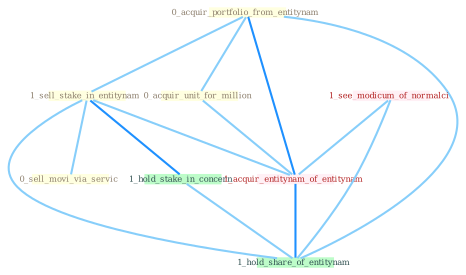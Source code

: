 Graph G{ 
    node
    [shape=polygon,style=filled,width=.5,height=.06,color="#BDFCC9",fixedsize=true,fontsize=4,
    fontcolor="#2f4f4f"];
    {node
    [color="#ffffe0", fontcolor="#8b7d6b"] "0_acquir_portfolio_from_entitynam " "1_sell_stake_in_entitynam " "0_sell_movi_via_servic " "0_acquir_unit_for_million "}
{node [color="#fff0f5", fontcolor="#b22222"] "1_see_modicum_of_normalci " "1_acquir_entitynam_of_entitynam "}
edge [color="#B0E2FF"];

	"0_acquir_portfolio_from_entitynam " -- "1_sell_stake_in_entitynam " [w="1", color="#87cefa" ];
	"0_acquir_portfolio_from_entitynam " -- "0_acquir_unit_for_million " [w="1", color="#87cefa" ];
	"0_acquir_portfolio_from_entitynam " -- "1_acquir_entitynam_of_entitynam " [w="2", color="#1e90ff" , len=0.8];
	"0_acquir_portfolio_from_entitynam " -- "1_hold_share_of_entitynam " [w="1", color="#87cefa" ];
	"1_sell_stake_in_entitynam " -- "0_sell_movi_via_servic " [w="1", color="#87cefa" ];
	"1_sell_stake_in_entitynam " -- "1_hold_stake_in_concern " [w="2", color="#1e90ff" , len=0.8];
	"1_sell_stake_in_entitynam " -- "1_acquir_entitynam_of_entitynam " [w="1", color="#87cefa" ];
	"1_sell_stake_in_entitynam " -- "1_hold_share_of_entitynam " [w="1", color="#87cefa" ];
	"0_acquir_unit_for_million " -- "1_acquir_entitynam_of_entitynam " [w="1", color="#87cefa" ];
	"1_hold_stake_in_concern " -- "1_hold_share_of_entitynam " [w="1", color="#87cefa" ];
	"1_see_modicum_of_normalci " -- "1_acquir_entitynam_of_entitynam " [w="1", color="#87cefa" ];
	"1_see_modicum_of_normalci " -- "1_hold_share_of_entitynam " [w="1", color="#87cefa" ];
	"1_acquir_entitynam_of_entitynam " -- "1_hold_share_of_entitynam " [w="2", color="#1e90ff" , len=0.8];
}
